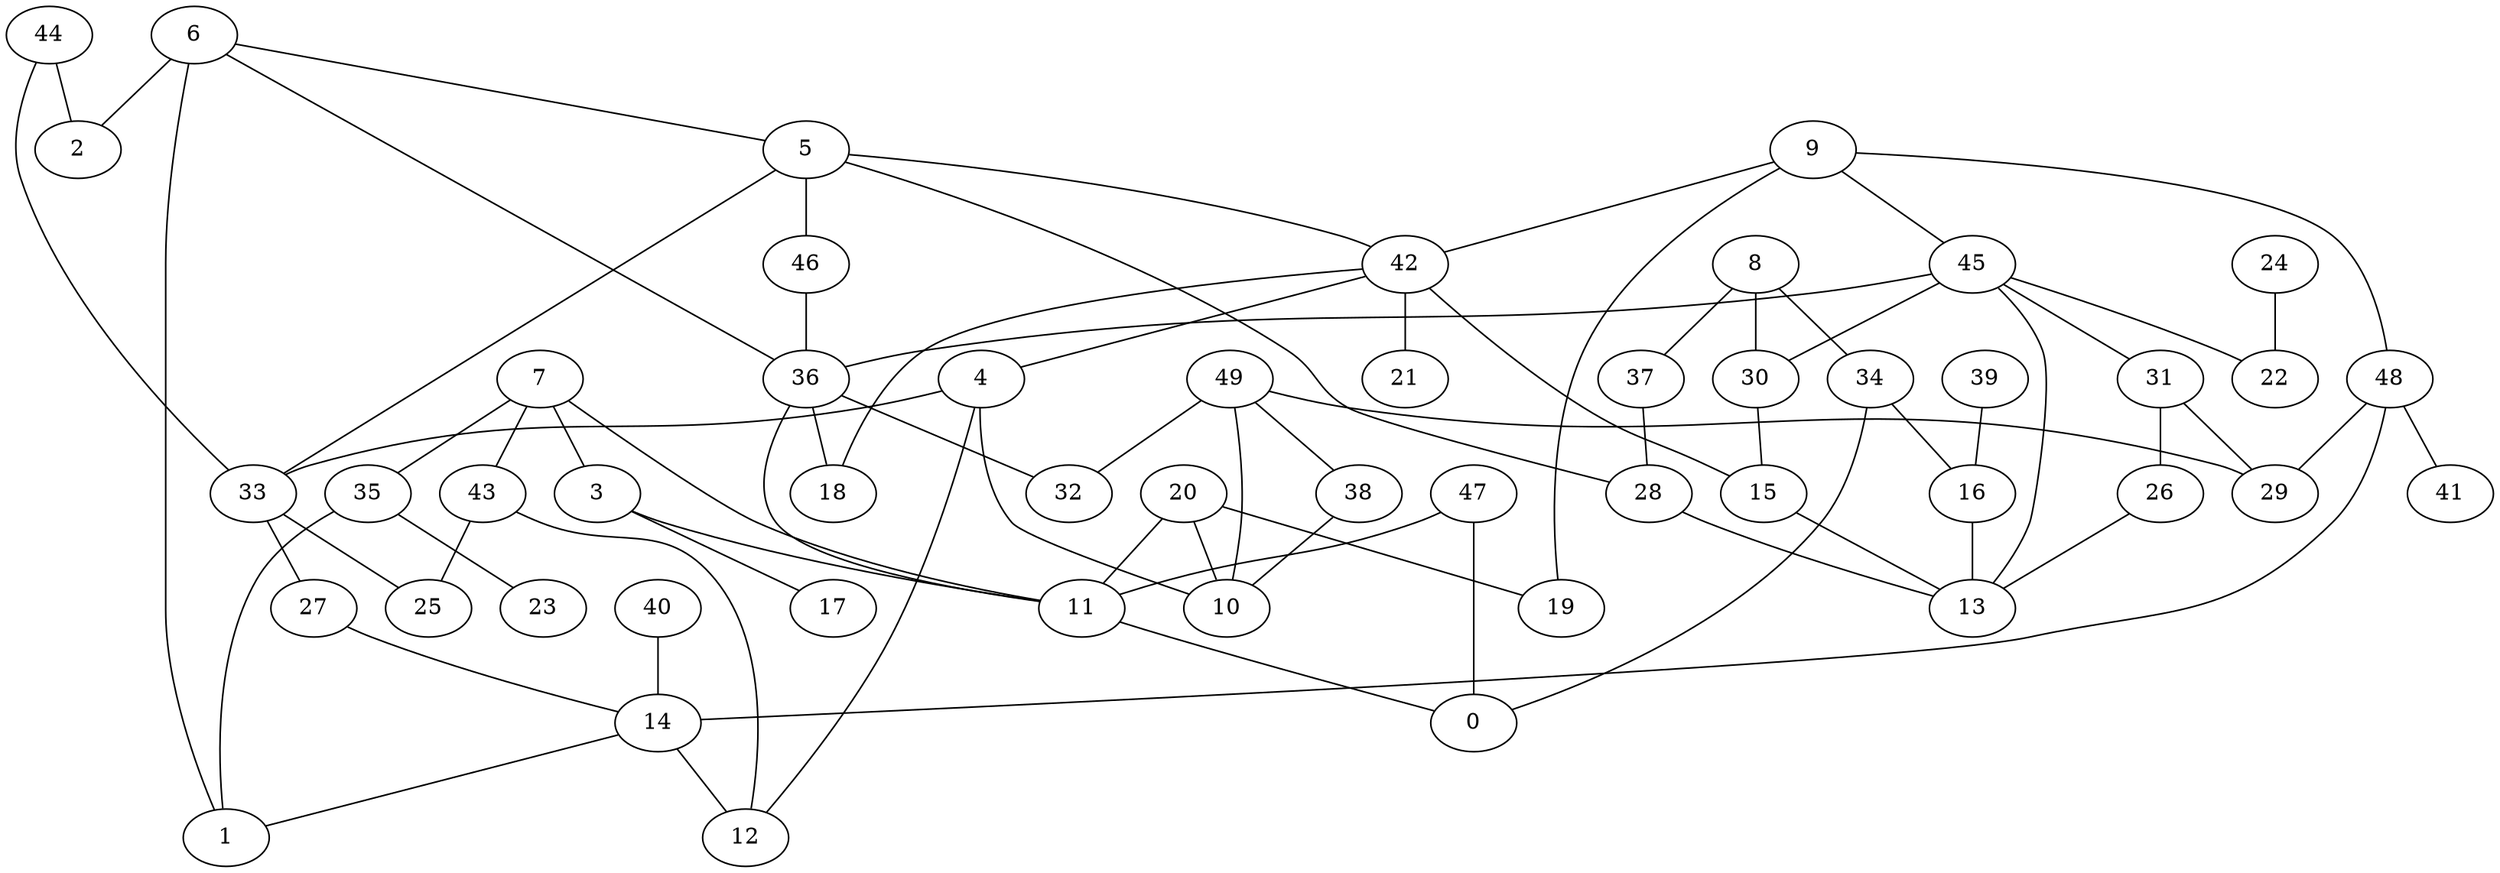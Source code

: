 digraph GG_graph {

subgraph G_graph {
edge [color = black]
"38" -> "10" [dir = none]
"24" -> "22" [dir = none]
"34" -> "0" [dir = none]
"14" -> "12" [dir = none]
"8" -> "37" [dir = none]
"8" -> "30" [dir = none]
"20" -> "11" [dir = none]
"40" -> "14" [dir = none]
"43" -> "12" [dir = none]
"35" -> "23" [dir = none]
"35" -> "1" [dir = none]
"31" -> "29" [dir = none]
"28" -> "13" [dir = none]
"46" -> "36" [dir = none]
"7" -> "35" [dir = none]
"7" -> "43" [dir = none]
"7" -> "11" [dir = none]
"47" -> "0" [dir = none]
"47" -> "11" [dir = none]
"16" -> "13" [dir = none]
"5" -> "42" [dir = none]
"5" -> "33" [dir = none]
"5" -> "46" [dir = none]
"26" -> "13" [dir = none]
"6" -> "2" [dir = none]
"3" -> "17" [dir = none]
"3" -> "11" [dir = none]
"45" -> "31" [dir = none]
"45" -> "13" [dir = none]
"45" -> "22" [dir = none]
"45" -> "30" [dir = none]
"45" -> "36" [dir = none]
"15" -> "13" [dir = none]
"39" -> "16" [dir = none]
"48" -> "41" [dir = none]
"33" -> "27" [dir = none]
"33" -> "25" [dir = none]
"44" -> "2" [dir = none]
"44" -> "33" [dir = none]
"36" -> "18" [dir = none]
"36" -> "32" [dir = none]
"36" -> "11" [dir = none]
"9" -> "48" [dir = none]
"9" -> "19" [dir = none]
"9" -> "45" [dir = none]
"4" -> "10" [dir = none]
"4" -> "12" [dir = none]
"49" -> "32" [dir = none]
"42" -> "21" [dir = none]
"8" -> "34" [dir = none]
"5" -> "28" [dir = none]
"42" -> "15" [dir = none]
"31" -> "26" [dir = none]
"42" -> "18" [dir = none]
"34" -> "16" [dir = none]
"48" -> "14" [dir = none]
"20" -> "10" [dir = none]
"27" -> "14" [dir = none]
"6" -> "1" [dir = none]
"49" -> "10" [dir = none]
"4" -> "33" [dir = none]
"49" -> "38" [dir = none]
"7" -> "3" [dir = none]
"9" -> "42" [dir = none]
"14" -> "1" [dir = none]
"37" -> "28" [dir = none]
"6" -> "5" [dir = none]
"43" -> "25" [dir = none]
"48" -> "29" [dir = none]
"30" -> "15" [dir = none]
"6" -> "36" [dir = none]
"20" -> "19" [dir = none]
"42" -> "4" [dir = none]
"11" -> "0" [dir = none]
"49" -> "29" [dir = none]
}

}
